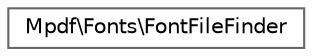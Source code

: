 digraph "Graphical Class Hierarchy"
{
 // LATEX_PDF_SIZE
  bgcolor="transparent";
  edge [fontname=Helvetica,fontsize=10,labelfontname=Helvetica,labelfontsize=10];
  node [fontname=Helvetica,fontsize=10,shape=box,height=0.2,width=0.4];
  rankdir="LR";
  Node0 [id="Node000000",label="Mpdf\\Fonts\\FontFileFinder",height=0.2,width=0.4,color="grey40", fillcolor="white", style="filled",URL="$classMpdf_1_1Fonts_1_1FontFileFinder.html",tooltip=" "];
}
